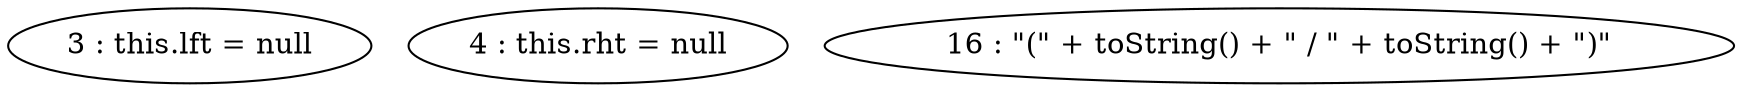 digraph G {
"3 : this.lft = null"
"4 : this.rht = null"
"16 : \"(\" + toString() + \" / \" + toString() + \")\""
}